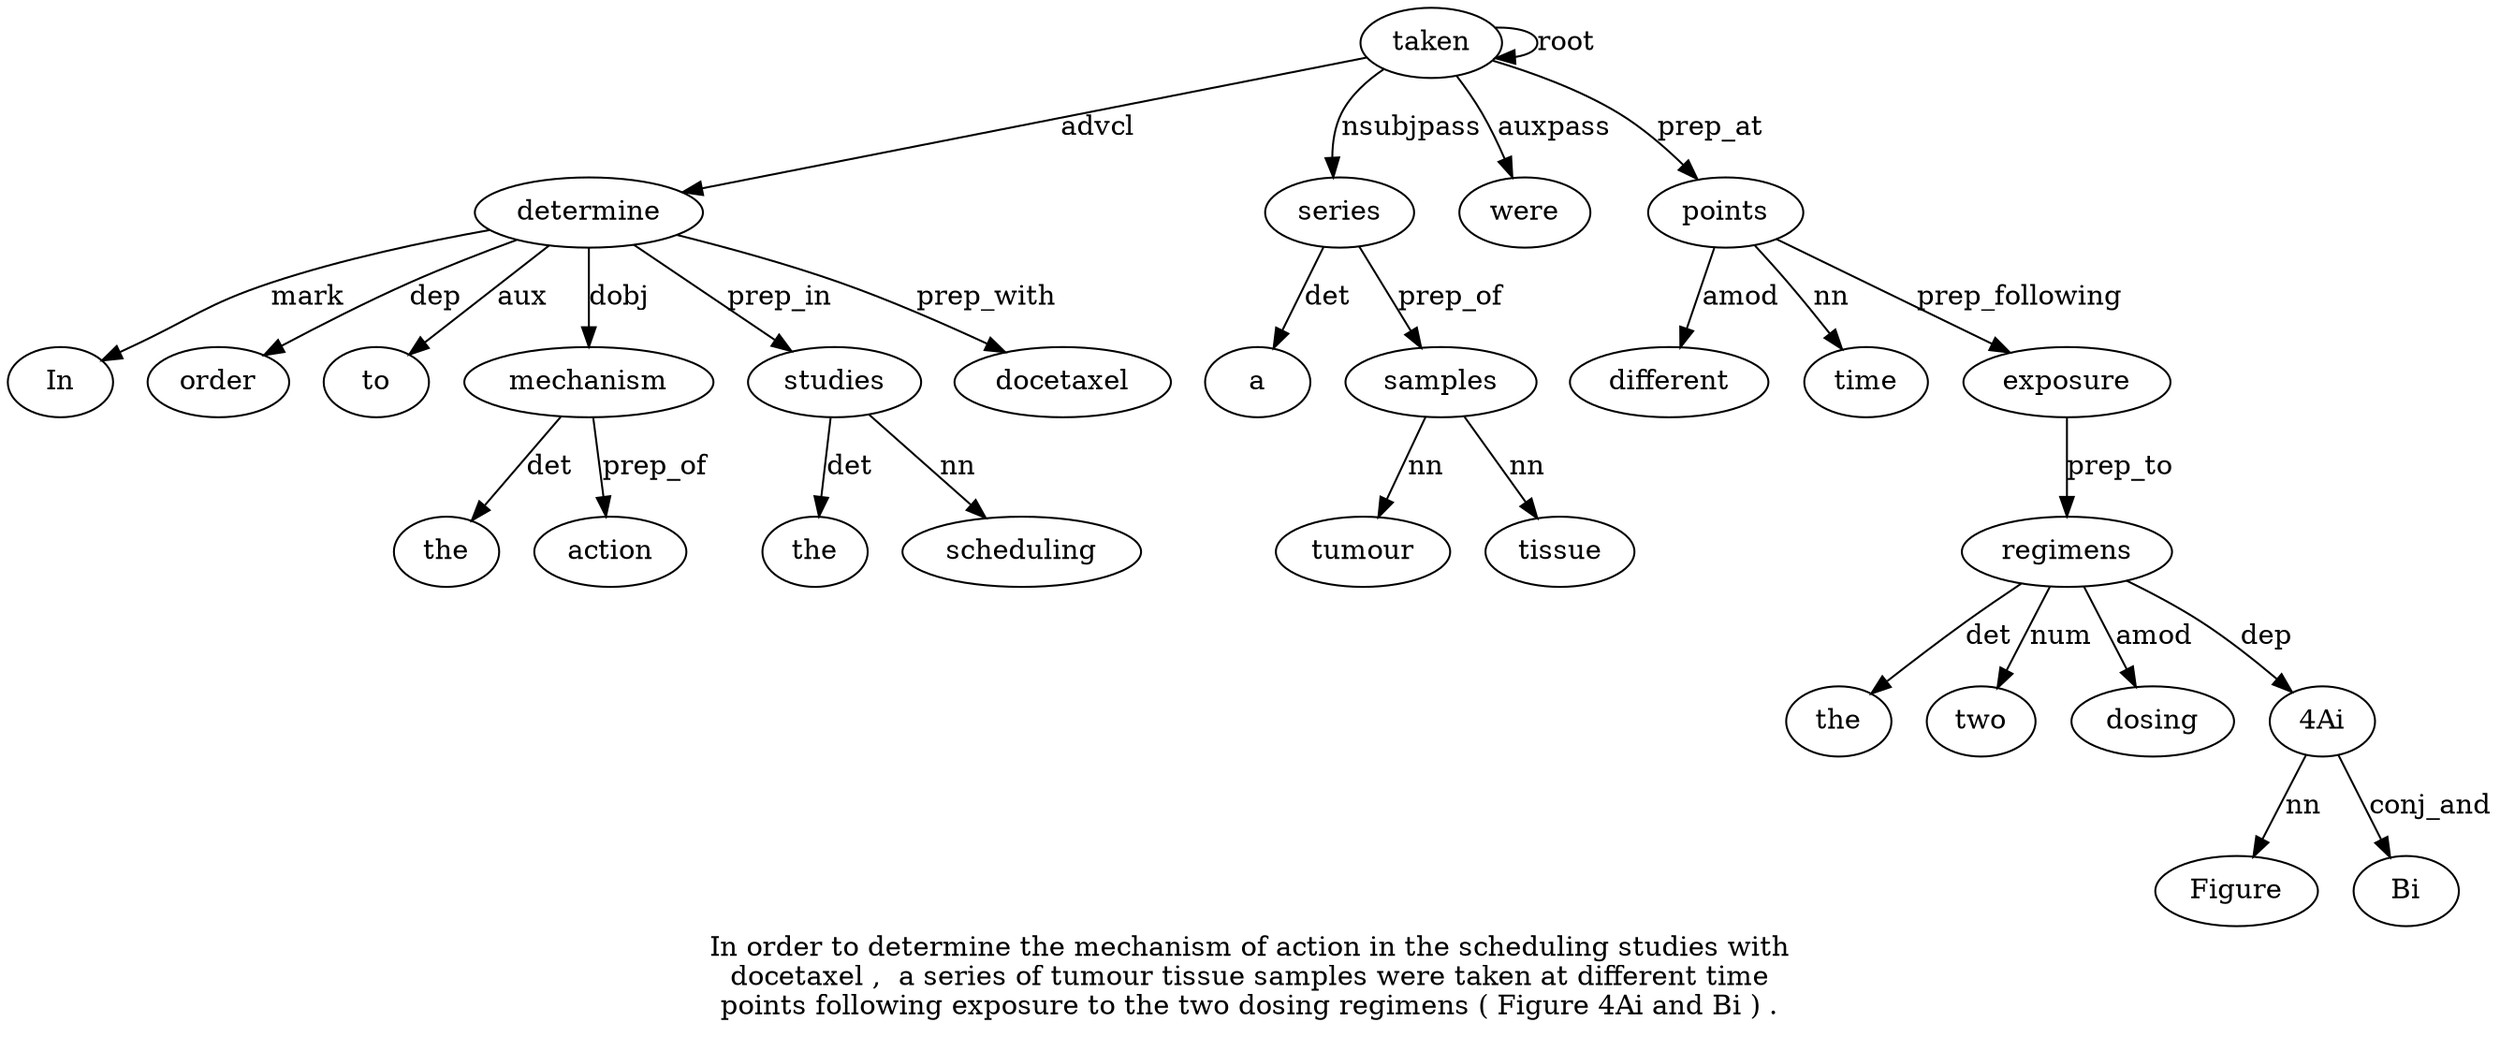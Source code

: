 digraph "In order to determine the mechanism of action in the scheduling studies with docetaxel ,  a series of tumour tissue samples were taken at different time points following exposure to the two dosing regimens ( Figure 4Ai and Bi ) ." {
label="In order to determine the mechanism of action in the scheduling studies with
docetaxel ,  a series of tumour tissue samples were taken at different time
points following exposure to the two dosing regimens ( Figure 4Ai and Bi ) .";
determine4 [style=filled, fillcolor=white, label=determine];
In1 [style=filled, fillcolor=white, label=In];
determine4 -> In1  [label=mark];
order2 [style=filled, fillcolor=white, label=order];
determine4 -> order2  [label=dep];
to3 [style=filled, fillcolor=white, label=to];
determine4 -> to3  [label=aux];
taken23 [style=filled, fillcolor=white, label=taken];
taken23 -> determine4  [label=advcl];
mechanism6 [style=filled, fillcolor=white, label=mechanism];
the5 [style=filled, fillcolor=white, label=the];
mechanism6 -> the5  [label=det];
determine4 -> mechanism6  [label=dobj];
action8 [style=filled, fillcolor=white, label=action];
mechanism6 -> action8  [label=prep_of];
studies12 [style=filled, fillcolor=white, label=studies];
the10 [style=filled, fillcolor=white, label=the];
studies12 -> the10  [label=det];
scheduling11 [style=filled, fillcolor=white, label=scheduling];
studies12 -> scheduling11  [label=nn];
determine4 -> studies12  [label=prep_in];
docetaxel14 [style=filled, fillcolor=white, label=docetaxel];
determine4 -> docetaxel14  [label=prep_with];
series17 [style=filled, fillcolor=white, label=series];
a16 [style=filled, fillcolor=white, label=a];
series17 -> a16  [label=det];
taken23 -> series17  [label=nsubjpass];
samples21 [style=filled, fillcolor=white, label=samples];
tumour19 [style=filled, fillcolor=white, label=tumour];
samples21 -> tumour19  [label=nn];
tissue20 [style=filled, fillcolor=white, label=tissue];
samples21 -> tissue20  [label=nn];
series17 -> samples21  [label=prep_of];
were22 [style=filled, fillcolor=white, label=were];
taken23 -> were22  [label=auxpass];
taken23 -> taken23  [label=root];
points27 [style=filled, fillcolor=white, label=points];
different25 [style=filled, fillcolor=white, label=different];
points27 -> different25  [label=amod];
time26 [style=filled, fillcolor=white, label=time];
points27 -> time26  [label=nn];
taken23 -> points27  [label=prep_at];
exposure29 [style=filled, fillcolor=white, label=exposure];
points27 -> exposure29  [label=prep_following];
regimens34 [style=filled, fillcolor=white, label=regimens];
the31 [style=filled, fillcolor=white, label=the];
regimens34 -> the31  [label=det];
two32 [style=filled, fillcolor=white, label=two];
regimens34 -> two32  [label=num];
dosing33 [style=filled, fillcolor=white, label=dosing];
regimens34 -> dosing33  [label=amod];
exposure29 -> regimens34  [label=prep_to];
"4Ai37" [style=filled, fillcolor=white, label="4Ai"];
Figure36 [style=filled, fillcolor=white, label=Figure];
"4Ai37" -> Figure36  [label=nn];
regimens34 -> "4Ai37"  [label=dep];
Bi39 [style=filled, fillcolor=white, label=Bi];
"4Ai37" -> Bi39  [label=conj_and];
}
